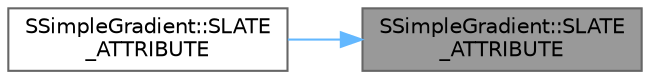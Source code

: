 digraph "SSimpleGradient::SLATE_ATTRIBUTE"
{
 // INTERACTIVE_SVG=YES
 // LATEX_PDF_SIZE
  bgcolor="transparent";
  edge [fontname=Helvetica,fontsize=10,labelfontname=Helvetica,labelfontsize=10];
  node [fontname=Helvetica,fontsize=10,shape=box,height=0.2,width=0.4];
  rankdir="RL";
  Node1 [id="Node000001",label="SSimpleGradient::SLATE\l_ATTRIBUTE",height=0.2,width=0.4,color="gray40", fillcolor="grey60", style="filled", fontcolor="black",tooltip="The leftmost gradient color."];
  Node1 -> Node2 [id="edge1_Node000001_Node000002",dir="back",color="steelblue1",style="solid",tooltip=" "];
  Node2 [id="Node000002",label="SSimpleGradient::SLATE\l_ATTRIBUTE",height=0.2,width=0.4,color="grey40", fillcolor="white", style="filled",URL="$da/d83/classSSimpleGradient.html#ac26133ec0c0d7303e708a41d858160f4",tooltip="Whether a checker background is displayed for alpha viewing."];
}
